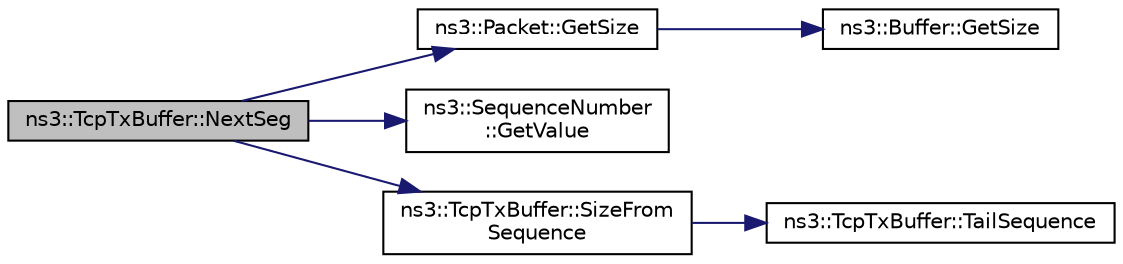digraph "ns3::TcpTxBuffer::NextSeg"
{
 // LATEX_PDF_SIZE
  edge [fontname="Helvetica",fontsize="10",labelfontname="Helvetica",labelfontsize="10"];
  node [fontname="Helvetica",fontsize="10",shape=record];
  rankdir="LR";
  Node1 [label="ns3::TcpTxBuffer::NextSeg",height=0.2,width=0.4,color="black", fillcolor="grey75", style="filled", fontcolor="black",tooltip="Get the next sequence number to transmit, according to RFC 6675."];
  Node1 -> Node2 [color="midnightblue",fontsize="10",style="solid",fontname="Helvetica"];
  Node2 [label="ns3::Packet::GetSize",height=0.2,width=0.4,color="black", fillcolor="white", style="filled",URL="$classns3_1_1_packet.html#afff7cb1ff518ee6dc0d424e10a5ad6ec",tooltip="Returns the the size in bytes of the packet (including the zero-filled initial payload)."];
  Node2 -> Node3 [color="midnightblue",fontsize="10",style="solid",fontname="Helvetica"];
  Node3 [label="ns3::Buffer::GetSize",height=0.2,width=0.4,color="black", fillcolor="white", style="filled",URL="$classns3_1_1_buffer.html#a60c9172d2b102f8856c81b2126c8b209",tooltip=" "];
  Node1 -> Node4 [color="midnightblue",fontsize="10",style="solid",fontname="Helvetica"];
  Node4 [label="ns3::SequenceNumber\l::GetValue",height=0.2,width=0.4,color="black", fillcolor="white", style="filled",URL="$classns3_1_1_sequence_number.html#ac16a0b2c43ad7e157edb610e858b309f",tooltip="Extracts the numeric value of the sequence number."];
  Node1 -> Node5 [color="midnightblue",fontsize="10",style="solid",fontname="Helvetica"];
  Node5 [label="ns3::TcpTxBuffer::SizeFrom\lSequence",height=0.2,width=0.4,color="black", fillcolor="white", style="filled",URL="$classns3_1_1_tcp_tx_buffer.html#a42b6afc017d2b94c96354df345c49b87",tooltip="Returns the number of bytes from the buffer in the range [seq, tailSequence)"];
  Node5 -> Node6 [color="midnightblue",fontsize="10",style="solid",fontname="Helvetica"];
  Node6 [label="ns3::TcpTxBuffer::TailSequence",height=0.2,width=0.4,color="black", fillcolor="white", style="filled",URL="$classns3_1_1_tcp_tx_buffer.html#aa61abccc56655c6f0a119a8a2f6ef74f",tooltip="Get the sequence number of the buffer tail (plus one)"];
}
